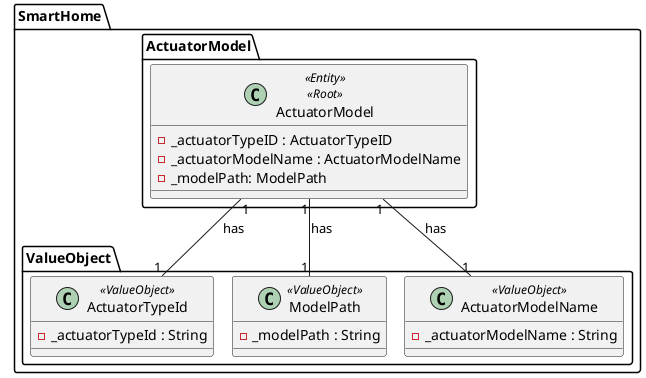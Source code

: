 @startuml
!pragma layout smetana

package SmartHome.ActuatorModel{

    class ActuatorModel <<Entity>> <<Root>>{
    - _actuatorTypeID : ActuatorTypeID
    - _actuatorModelName : ActuatorModelName
    - _modelPath: ModelPath
    }
}

package SmartHome.ValueObject {

     class ActuatorTypeId <<ValueObject>>{
        - _actuatorTypeId : String
     }

     class ModelPath <<ValueObject>>{
        - _modelPath : String
     }
     class ActuatorModelName <<ValueObject>>{
        - _actuatorModelName : String
     }
}

SmartHome.ActuatorModel.ActuatorModel "1" -- "1" SmartHome.ValueObject.ActuatorTypeId : has
SmartHome.ActuatorModel.ActuatorModel "1" -- "1" SmartHome.ValueObject.ModelPath : has
SmartHome.ActuatorModel.ActuatorModel "1" -- "1" SmartHome.ValueObject.ActuatorModelName : has


@enduml